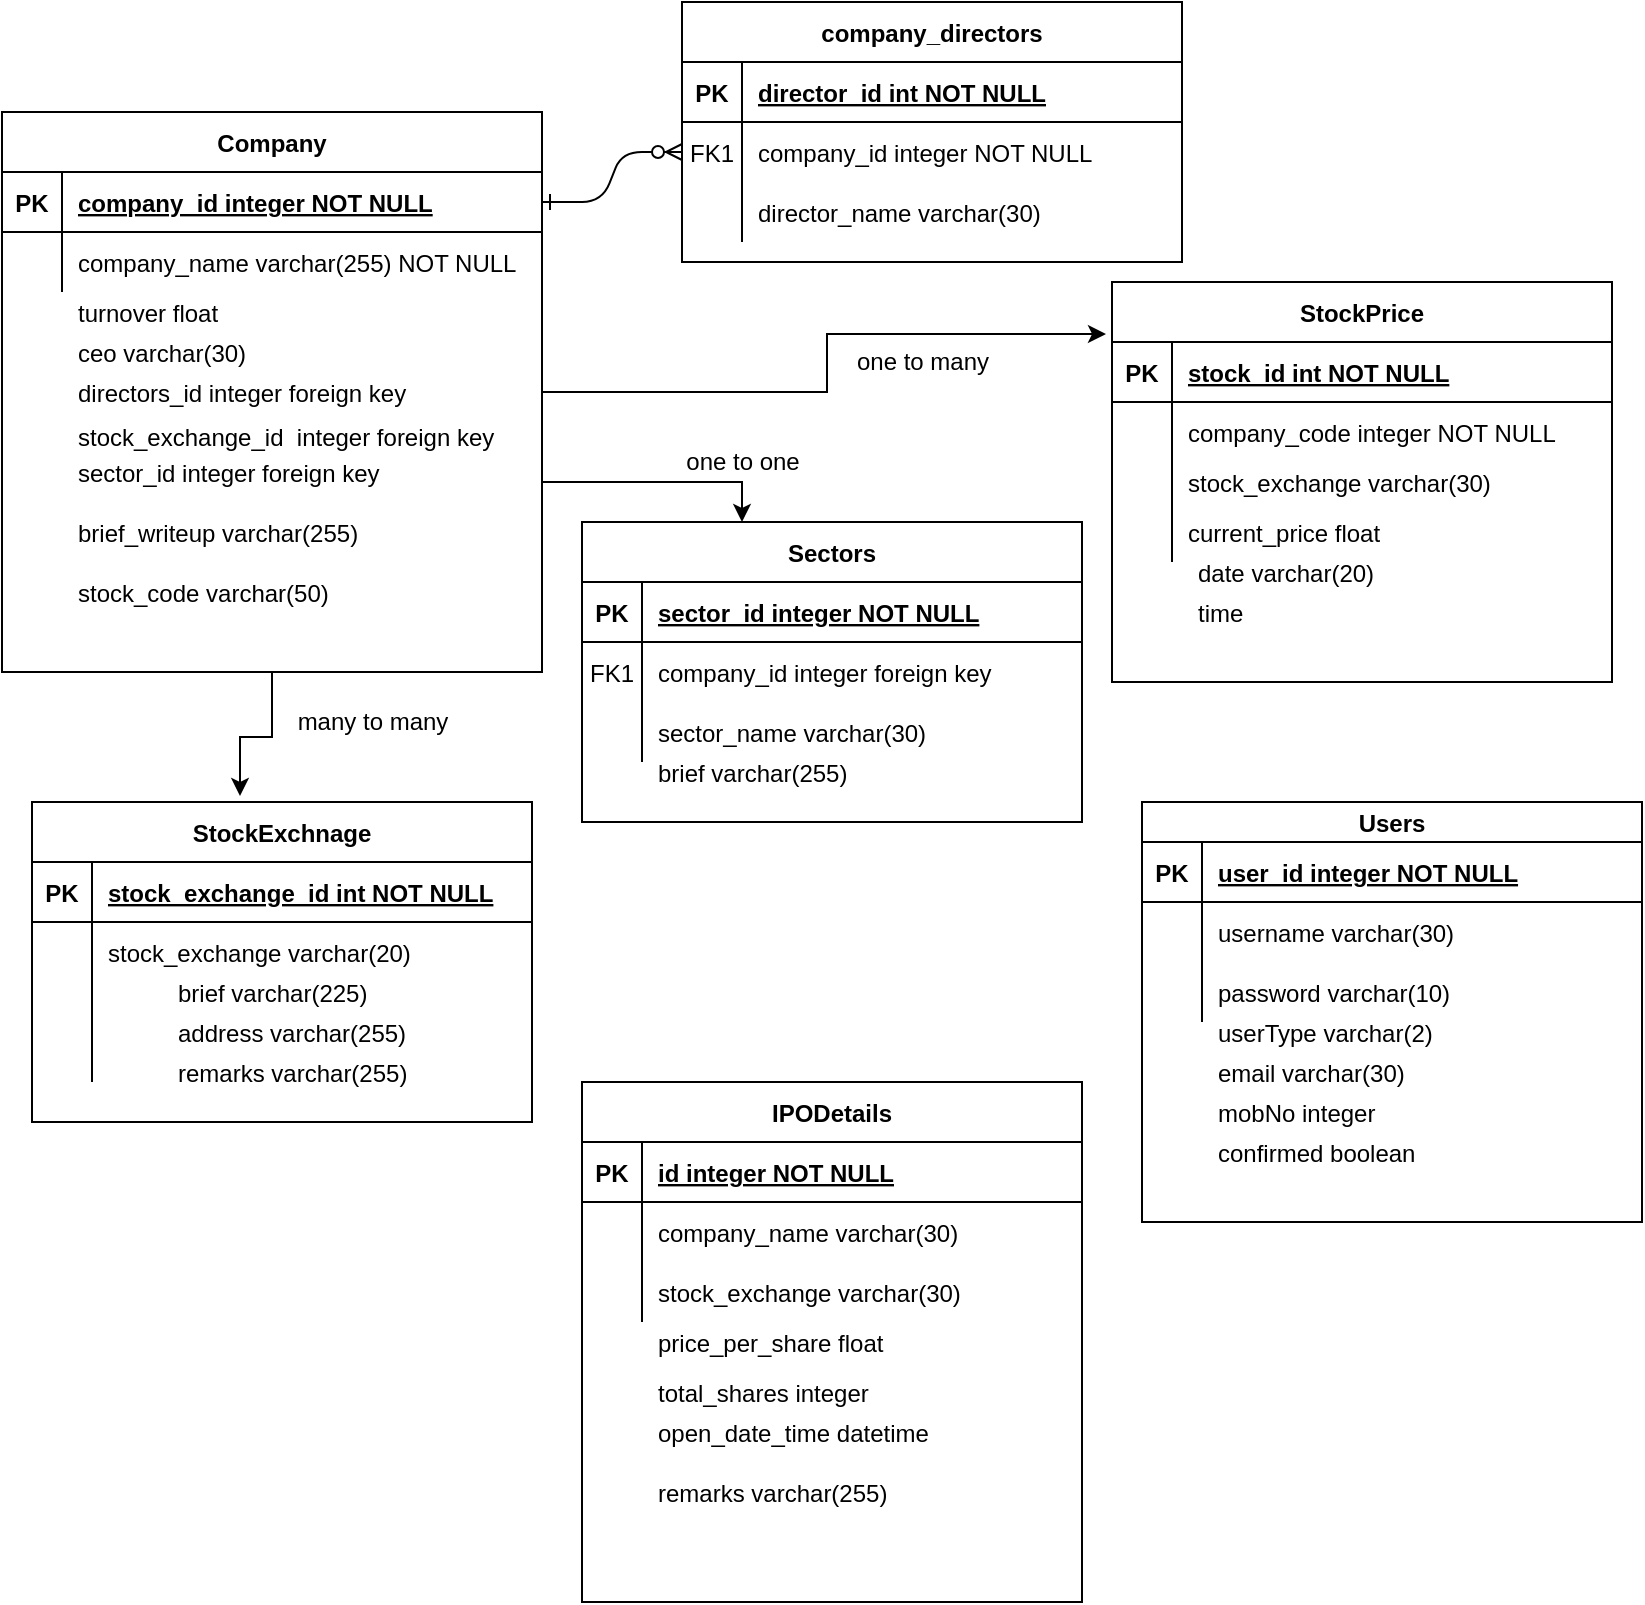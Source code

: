 <mxfile version="14.8.4" type="github">
  <diagram id="R2lEEEUBdFMjLlhIrx00" name="Page-1">
    <mxGraphModel dx="1108" dy="450" grid="1" gridSize="10" guides="1" tooltips="1" connect="1" arrows="1" fold="1" page="1" pageScale="1" pageWidth="850" pageHeight="1100" math="0" shadow="0" extFonts="Permanent Marker^https://fonts.googleapis.com/css?family=Permanent+Marker">
      <root>
        <mxCell id="0" />
        <mxCell id="1" parent="0" />
        <mxCell id="C-vyLk0tnHw3VtMMgP7b-1" value="" style="edgeStyle=entityRelationEdgeStyle;endArrow=ERzeroToMany;startArrow=ERone;endFill=1;startFill=0;" parent="1" source="C-vyLk0tnHw3VtMMgP7b-24" target="C-vyLk0tnHw3VtMMgP7b-6" edge="1">
          <mxGeometry width="100" height="100" relative="1" as="geometry">
            <mxPoint x="340" y="720" as="sourcePoint" />
            <mxPoint x="440" y="620" as="targetPoint" />
          </mxGeometry>
        </mxCell>
        <mxCell id="C-vyLk0tnHw3VtMMgP7b-2" value="company_directors" style="shape=table;startSize=30;container=1;collapsible=1;childLayout=tableLayout;fixedRows=1;rowLines=0;fontStyle=1;align=center;resizeLast=1;" parent="1" vertex="1">
          <mxGeometry x="360" y="10" width="250" height="130" as="geometry" />
        </mxCell>
        <mxCell id="C-vyLk0tnHw3VtMMgP7b-3" value="" style="shape=partialRectangle;collapsible=0;dropTarget=0;pointerEvents=0;fillColor=none;points=[[0,0.5],[1,0.5]];portConstraint=eastwest;top=0;left=0;right=0;bottom=1;" parent="C-vyLk0tnHw3VtMMgP7b-2" vertex="1">
          <mxGeometry y="30" width="250" height="30" as="geometry" />
        </mxCell>
        <mxCell id="C-vyLk0tnHw3VtMMgP7b-4" value="PK" style="shape=partialRectangle;overflow=hidden;connectable=0;fillColor=none;top=0;left=0;bottom=0;right=0;fontStyle=1;" parent="C-vyLk0tnHw3VtMMgP7b-3" vertex="1">
          <mxGeometry width="30" height="30" as="geometry" />
        </mxCell>
        <mxCell id="C-vyLk0tnHw3VtMMgP7b-5" value="director_id int NOT NULL " style="shape=partialRectangle;overflow=hidden;connectable=0;fillColor=none;top=0;left=0;bottom=0;right=0;align=left;spacingLeft=6;fontStyle=5;" parent="C-vyLk0tnHw3VtMMgP7b-3" vertex="1">
          <mxGeometry x="30" width="220" height="30" as="geometry" />
        </mxCell>
        <mxCell id="C-vyLk0tnHw3VtMMgP7b-6" value="" style="shape=partialRectangle;collapsible=0;dropTarget=0;pointerEvents=0;fillColor=none;points=[[0,0.5],[1,0.5]];portConstraint=eastwest;top=0;left=0;right=0;bottom=0;" parent="C-vyLk0tnHw3VtMMgP7b-2" vertex="1">
          <mxGeometry y="60" width="250" height="30" as="geometry" />
        </mxCell>
        <mxCell id="C-vyLk0tnHw3VtMMgP7b-7" value="FK1" style="shape=partialRectangle;overflow=hidden;connectable=0;fillColor=none;top=0;left=0;bottom=0;right=0;" parent="C-vyLk0tnHw3VtMMgP7b-6" vertex="1">
          <mxGeometry width="30" height="30" as="geometry" />
        </mxCell>
        <mxCell id="C-vyLk0tnHw3VtMMgP7b-8" value="company_id integer NOT NULL " style="shape=partialRectangle;overflow=hidden;connectable=0;fillColor=none;top=0;left=0;bottom=0;right=0;align=left;spacingLeft=6;" parent="C-vyLk0tnHw3VtMMgP7b-6" vertex="1">
          <mxGeometry x="30" width="220" height="30" as="geometry" />
        </mxCell>
        <mxCell id="C-vyLk0tnHw3VtMMgP7b-9" value="" style="shape=partialRectangle;collapsible=0;dropTarget=0;pointerEvents=0;fillColor=none;points=[[0,0.5],[1,0.5]];portConstraint=eastwest;top=0;left=0;right=0;bottom=0;" parent="C-vyLk0tnHw3VtMMgP7b-2" vertex="1">
          <mxGeometry y="90" width="250" height="30" as="geometry" />
        </mxCell>
        <mxCell id="C-vyLk0tnHw3VtMMgP7b-10" value="" style="shape=partialRectangle;overflow=hidden;connectable=0;fillColor=none;top=0;left=0;bottom=0;right=0;" parent="C-vyLk0tnHw3VtMMgP7b-9" vertex="1">
          <mxGeometry width="30" height="30" as="geometry" />
        </mxCell>
        <mxCell id="C-vyLk0tnHw3VtMMgP7b-11" value="director_name varchar(30)" style="shape=partialRectangle;overflow=hidden;connectable=0;fillColor=none;top=0;left=0;bottom=0;right=0;align=left;spacingLeft=6;" parent="C-vyLk0tnHw3VtMMgP7b-9" vertex="1">
          <mxGeometry x="30" width="220" height="30" as="geometry" />
        </mxCell>
        <mxCell id="C-vyLk0tnHw3VtMMgP7b-13" value="StockPrice" style="shape=table;startSize=30;container=1;collapsible=1;childLayout=tableLayout;fixedRows=1;rowLines=0;fontStyle=1;align=center;resizeLast=1;" parent="1" vertex="1">
          <mxGeometry x="575" y="150" width="250" height="200" as="geometry" />
        </mxCell>
        <mxCell id="C-vyLk0tnHw3VtMMgP7b-14" value="" style="shape=partialRectangle;collapsible=0;dropTarget=0;pointerEvents=0;fillColor=none;points=[[0,0.5],[1,0.5]];portConstraint=eastwest;top=0;left=0;right=0;bottom=1;" parent="C-vyLk0tnHw3VtMMgP7b-13" vertex="1">
          <mxGeometry y="30" width="250" height="30" as="geometry" />
        </mxCell>
        <mxCell id="C-vyLk0tnHw3VtMMgP7b-15" value="PK" style="shape=partialRectangle;overflow=hidden;connectable=0;fillColor=none;top=0;left=0;bottom=0;right=0;fontStyle=1;" parent="C-vyLk0tnHw3VtMMgP7b-14" vertex="1">
          <mxGeometry width="30" height="30" as="geometry" />
        </mxCell>
        <mxCell id="C-vyLk0tnHw3VtMMgP7b-16" value="stock_id int NOT NULL " style="shape=partialRectangle;overflow=hidden;connectable=0;fillColor=none;top=0;left=0;bottom=0;right=0;align=left;spacingLeft=6;fontStyle=5;" parent="C-vyLk0tnHw3VtMMgP7b-14" vertex="1">
          <mxGeometry x="30" width="220" height="30" as="geometry" />
        </mxCell>
        <mxCell id="C-vyLk0tnHw3VtMMgP7b-17" value="" style="shape=partialRectangle;collapsible=0;dropTarget=0;pointerEvents=0;fillColor=none;points=[[0,0.5],[1,0.5]];portConstraint=eastwest;top=0;left=0;right=0;bottom=0;" parent="C-vyLk0tnHw3VtMMgP7b-13" vertex="1">
          <mxGeometry y="60" width="250" height="30" as="geometry" />
        </mxCell>
        <mxCell id="C-vyLk0tnHw3VtMMgP7b-18" value="" style="shape=partialRectangle;overflow=hidden;connectable=0;fillColor=none;top=0;left=0;bottom=0;right=0;" parent="C-vyLk0tnHw3VtMMgP7b-17" vertex="1">
          <mxGeometry width="30" height="30" as="geometry" />
        </mxCell>
        <mxCell id="C-vyLk0tnHw3VtMMgP7b-19" value="company_code integer NOT NULL" style="shape=partialRectangle;overflow=hidden;connectable=0;fillColor=none;top=0;left=0;bottom=0;right=0;align=left;spacingLeft=6;" parent="C-vyLk0tnHw3VtMMgP7b-17" vertex="1">
          <mxGeometry x="30" width="220" height="30" as="geometry" />
        </mxCell>
        <mxCell id="C-vyLk0tnHw3VtMMgP7b-20" value="" style="shape=partialRectangle;collapsible=0;dropTarget=0;pointerEvents=0;fillColor=none;points=[[0,0.5],[1,0.5]];portConstraint=eastwest;top=0;left=0;right=0;bottom=0;" parent="C-vyLk0tnHw3VtMMgP7b-13" vertex="1">
          <mxGeometry y="90" width="250" height="50" as="geometry" />
        </mxCell>
        <mxCell id="C-vyLk0tnHw3VtMMgP7b-21" value="" style="shape=partialRectangle;overflow=hidden;connectable=0;fillColor=none;top=0;left=0;bottom=0;right=0;" parent="C-vyLk0tnHw3VtMMgP7b-20" vertex="1">
          <mxGeometry width="30" height="50" as="geometry" />
        </mxCell>
        <mxCell id="C-vyLk0tnHw3VtMMgP7b-22" value="" style="shape=partialRectangle;overflow=hidden;connectable=0;fillColor=none;top=0;left=0;bottom=0;right=0;align=left;spacingLeft=6;" parent="C-vyLk0tnHw3VtMMgP7b-20" vertex="1">
          <mxGeometry x="30" width="220" height="50" as="geometry" />
        </mxCell>
        <mxCell id="Dd-2ZHFNZOiI-5CKWsJy-35" style="edgeStyle=orthogonalEdgeStyle;rounded=0;orthogonalLoop=1;jettySize=auto;html=1;exitX=0.5;exitY=1;exitDx=0;exitDy=0;entryX=0.416;entryY=-0.019;entryDx=0;entryDy=0;entryPerimeter=0;" edge="1" parent="1" source="C-vyLk0tnHw3VtMMgP7b-23" target="Dd-2ZHFNZOiI-5CKWsJy-21">
          <mxGeometry relative="1" as="geometry" />
        </mxCell>
        <mxCell id="Dd-2ZHFNZOiI-5CKWsJy-67" style="edgeStyle=orthogonalEdgeStyle;rounded=0;orthogonalLoop=1;jettySize=auto;html=1;exitX=1;exitY=0.5;exitDx=0;exitDy=0;entryX=-0.012;entryY=-0.133;entryDx=0;entryDy=0;entryPerimeter=0;" edge="1" parent="1" source="C-vyLk0tnHw3VtMMgP7b-23" target="C-vyLk0tnHw3VtMMgP7b-14">
          <mxGeometry relative="1" as="geometry" />
        </mxCell>
        <mxCell id="Dd-2ZHFNZOiI-5CKWsJy-68" style="edgeStyle=orthogonalEdgeStyle;rounded=0;orthogonalLoop=1;jettySize=auto;html=1;exitX=1;exitY=0.75;exitDx=0;exitDy=0;" edge="1" parent="1" source="C-vyLk0tnHw3VtMMgP7b-23" target="Dd-2ZHFNZOiI-5CKWsJy-54">
          <mxGeometry relative="1" as="geometry">
            <Array as="points">
              <mxPoint x="290" y="250" />
              <mxPoint x="390" y="250" />
            </Array>
          </mxGeometry>
        </mxCell>
        <mxCell id="C-vyLk0tnHw3VtMMgP7b-23" value="Company" style="shape=table;startSize=30;container=1;collapsible=1;childLayout=tableLayout;fixedRows=1;rowLines=0;fontStyle=1;align=center;resizeLast=1;" parent="1" vertex="1">
          <mxGeometry x="20" y="65" width="270" height="280" as="geometry">
            <mxRectangle x="20" y="60" width="100" height="30" as="alternateBounds" />
          </mxGeometry>
        </mxCell>
        <mxCell id="C-vyLk0tnHw3VtMMgP7b-24" value="" style="shape=partialRectangle;collapsible=0;dropTarget=0;pointerEvents=0;fillColor=none;points=[[0,0.5],[1,0.5]];portConstraint=eastwest;top=0;left=0;right=0;bottom=1;" parent="C-vyLk0tnHw3VtMMgP7b-23" vertex="1">
          <mxGeometry y="30" width="270" height="30" as="geometry" />
        </mxCell>
        <mxCell id="C-vyLk0tnHw3VtMMgP7b-25" value="PK" style="shape=partialRectangle;overflow=hidden;connectable=0;fillColor=none;top=0;left=0;bottom=0;right=0;fontStyle=1;" parent="C-vyLk0tnHw3VtMMgP7b-24" vertex="1">
          <mxGeometry width="30" height="30" as="geometry" />
        </mxCell>
        <mxCell id="C-vyLk0tnHw3VtMMgP7b-26" value="company_id integer NOT NULL " style="shape=partialRectangle;overflow=hidden;connectable=0;fillColor=none;top=0;left=0;bottom=0;right=0;align=left;spacingLeft=6;fontStyle=5;" parent="C-vyLk0tnHw3VtMMgP7b-24" vertex="1">
          <mxGeometry x="30" width="240" height="30" as="geometry" />
        </mxCell>
        <mxCell id="C-vyLk0tnHw3VtMMgP7b-27" value="" style="shape=partialRectangle;collapsible=0;dropTarget=0;pointerEvents=0;fillColor=none;points=[[0,0.5],[1,0.5]];portConstraint=eastwest;top=0;left=0;right=0;bottom=0;" parent="C-vyLk0tnHw3VtMMgP7b-23" vertex="1">
          <mxGeometry y="60" width="270" height="30" as="geometry" />
        </mxCell>
        <mxCell id="C-vyLk0tnHw3VtMMgP7b-28" value="" style="shape=partialRectangle;overflow=hidden;connectable=0;fillColor=none;top=0;left=0;bottom=0;right=0;" parent="C-vyLk0tnHw3VtMMgP7b-27" vertex="1">
          <mxGeometry width="30" height="30" as="geometry" />
        </mxCell>
        <mxCell id="C-vyLk0tnHw3VtMMgP7b-29" value="company_name varchar(255) NOT NULL" style="shape=partialRectangle;overflow=hidden;connectable=0;fillColor=none;top=0;left=0;bottom=0;right=0;align=left;spacingLeft=6;" parent="C-vyLk0tnHw3VtMMgP7b-27" vertex="1">
          <mxGeometry x="30" width="240" height="30" as="geometry" />
        </mxCell>
        <mxCell id="Dd-2ZHFNZOiI-5CKWsJy-2" value="turnover float " style="shape=partialRectangle;overflow=hidden;connectable=0;fillColor=none;top=0;left=0;bottom=0;right=0;align=left;spacingLeft=6;" vertex="1" parent="1">
          <mxGeometry x="50" y="150" width="220" height="30" as="geometry" />
        </mxCell>
        <mxCell id="Dd-2ZHFNZOiI-5CKWsJy-3" value="ceo varchar(30)" style="shape=partialRectangle;overflow=hidden;connectable=0;fillColor=none;top=0;left=0;bottom=0;right=0;align=left;spacingLeft=6;" vertex="1" parent="1">
          <mxGeometry x="50" y="170" width="220" height="30" as="geometry" />
        </mxCell>
        <mxCell id="Dd-2ZHFNZOiI-5CKWsJy-4" value="directors_id integer foreign key" style="shape=partialRectangle;overflow=hidden;connectable=0;fillColor=none;top=0;left=0;bottom=0;right=0;align=left;spacingLeft=6;" vertex="1" parent="1">
          <mxGeometry x="50" y="190" width="220" height="30" as="geometry" />
        </mxCell>
        <mxCell id="Dd-2ZHFNZOiI-5CKWsJy-6" value="" style="shape=partialRectangle;overflow=hidden;connectable=0;fillColor=none;top=0;left=0;bottom=0;right=0;align=left;spacingLeft=6;" vertex="1" parent="1">
          <mxGeometry x="50" y="230" width="220" height="30" as="geometry" />
        </mxCell>
        <mxCell id="Dd-2ZHFNZOiI-5CKWsJy-7" value="" style="shape=partialRectangle;overflow=hidden;connectable=0;fillColor=none;top=0;left=0;bottom=0;right=0;align=left;spacingLeft=6;" vertex="1" parent="1">
          <mxGeometry x="50" y="230" width="220" height="30" as="geometry" />
        </mxCell>
        <mxCell id="Dd-2ZHFNZOiI-5CKWsJy-8" value="sector_id integer foreign key" style="shape=partialRectangle;overflow=hidden;connectable=0;fillColor=none;top=0;left=0;bottom=0;right=0;align=left;spacingLeft=6;" vertex="1" parent="1">
          <mxGeometry x="50" y="230" width="220" height="30" as="geometry" />
        </mxCell>
        <mxCell id="Dd-2ZHFNZOiI-5CKWsJy-9" value="brief_writeup varchar(255)" style="shape=partialRectangle;overflow=hidden;connectable=0;fillColor=none;top=0;left=0;bottom=0;right=0;align=left;spacingLeft=6;" vertex="1" parent="1">
          <mxGeometry x="50" y="260" width="220" height="30" as="geometry" />
        </mxCell>
        <mxCell id="Dd-2ZHFNZOiI-5CKWsJy-10" value="stock_code varchar(50)" style="shape=partialRectangle;overflow=hidden;connectable=0;fillColor=none;top=0;left=0;bottom=0;right=0;align=left;spacingLeft=6;" vertex="1" parent="1">
          <mxGeometry x="50" y="290" width="220" height="30" as="geometry" />
        </mxCell>
        <mxCell id="Dd-2ZHFNZOiI-5CKWsJy-13" value="stock_exchange_id  integer foreign key" style="shape=partialRectangle;overflow=hidden;connectable=0;fillColor=none;top=0;left=0;bottom=0;right=0;align=left;spacingLeft=6;" vertex="1" parent="1">
          <mxGeometry x="50" y="212" width="220" height="30" as="geometry" />
        </mxCell>
        <mxCell id="Dd-2ZHFNZOiI-5CKWsJy-14" value="" style="shape=partialRectangle;overflow=hidden;connectable=0;fillColor=none;top=0;left=0;bottom=0;right=0;align=left;spacingLeft=6;" vertex="1" parent="1">
          <mxGeometry x="400" y="250" width="220" height="30" as="geometry" />
        </mxCell>
        <mxCell id="Dd-2ZHFNZOiI-5CKWsJy-15" value="stock_exchange varchar(30)" style="shape=partialRectangle;overflow=hidden;connectable=0;fillColor=none;top=0;left=0;bottom=0;right=0;align=left;spacingLeft=6;" vertex="1" parent="1">
          <mxGeometry x="605" y="235" width="220" height="30" as="geometry" />
        </mxCell>
        <mxCell id="Dd-2ZHFNZOiI-5CKWsJy-16" value="current_price float " style="shape=partialRectangle;overflow=hidden;connectable=0;fillColor=none;top=0;left=0;bottom=0;right=0;align=left;spacingLeft=6;" vertex="1" parent="1">
          <mxGeometry x="605" y="260" width="220" height="30" as="geometry" />
        </mxCell>
        <mxCell id="Dd-2ZHFNZOiI-5CKWsJy-17" value="date varchar(20)" style="shape=partialRectangle;overflow=hidden;connectable=0;fillColor=none;top=0;left=0;bottom=0;right=0;align=left;spacingLeft=6;" vertex="1" parent="1">
          <mxGeometry x="610" y="280" width="220" height="30" as="geometry" />
        </mxCell>
        <mxCell id="Dd-2ZHFNZOiI-5CKWsJy-18" value="time " style="shape=partialRectangle;overflow=hidden;connectable=0;fillColor=none;top=0;left=0;bottom=0;right=0;align=left;spacingLeft=6;" vertex="1" parent="1">
          <mxGeometry x="610" y="300" width="220" height="30" as="geometry" />
        </mxCell>
        <mxCell id="Dd-2ZHFNZOiI-5CKWsJy-20" value="one to many" style="text;html=1;align=center;verticalAlign=middle;resizable=0;points=[];autosize=1;strokeColor=none;" vertex="1" parent="1">
          <mxGeometry x="440" y="180" width="80" height="20" as="geometry" />
        </mxCell>
        <mxCell id="Dd-2ZHFNZOiI-5CKWsJy-21" value="StockExchnage" style="shape=table;startSize=30;container=1;collapsible=1;childLayout=tableLayout;fixedRows=1;rowLines=0;fontStyle=1;align=center;resizeLast=1;" vertex="1" parent="1">
          <mxGeometry x="35" y="410" width="250" height="160" as="geometry" />
        </mxCell>
        <mxCell id="Dd-2ZHFNZOiI-5CKWsJy-22" value="" style="shape=partialRectangle;collapsible=0;dropTarget=0;pointerEvents=0;fillColor=none;points=[[0,0.5],[1,0.5]];portConstraint=eastwest;top=0;left=0;right=0;bottom=1;" vertex="1" parent="Dd-2ZHFNZOiI-5CKWsJy-21">
          <mxGeometry y="30" width="250" height="30" as="geometry" />
        </mxCell>
        <mxCell id="Dd-2ZHFNZOiI-5CKWsJy-23" value="PK" style="shape=partialRectangle;overflow=hidden;connectable=0;fillColor=none;top=0;left=0;bottom=0;right=0;fontStyle=1;" vertex="1" parent="Dd-2ZHFNZOiI-5CKWsJy-22">
          <mxGeometry width="30" height="30" as="geometry" />
        </mxCell>
        <mxCell id="Dd-2ZHFNZOiI-5CKWsJy-24" value="stock_exchange_id int NOT NULL " style="shape=partialRectangle;overflow=hidden;connectable=0;fillColor=none;top=0;left=0;bottom=0;right=0;align=left;spacingLeft=6;fontStyle=5;" vertex="1" parent="Dd-2ZHFNZOiI-5CKWsJy-22">
          <mxGeometry x="30" width="220" height="30" as="geometry" />
        </mxCell>
        <mxCell id="Dd-2ZHFNZOiI-5CKWsJy-25" value="" style="shape=partialRectangle;collapsible=0;dropTarget=0;pointerEvents=0;fillColor=none;points=[[0,0.5],[1,0.5]];portConstraint=eastwest;top=0;left=0;right=0;bottom=0;" vertex="1" parent="Dd-2ZHFNZOiI-5CKWsJy-21">
          <mxGeometry y="60" width="250" height="30" as="geometry" />
        </mxCell>
        <mxCell id="Dd-2ZHFNZOiI-5CKWsJy-26" value="" style="shape=partialRectangle;overflow=hidden;connectable=0;fillColor=none;top=0;left=0;bottom=0;right=0;" vertex="1" parent="Dd-2ZHFNZOiI-5CKWsJy-25">
          <mxGeometry width="30" height="30" as="geometry" />
        </mxCell>
        <mxCell id="Dd-2ZHFNZOiI-5CKWsJy-27" value="stock_exchange varchar(20)" style="shape=partialRectangle;overflow=hidden;connectable=0;fillColor=none;top=0;left=0;bottom=0;right=0;align=left;spacingLeft=6;" vertex="1" parent="Dd-2ZHFNZOiI-5CKWsJy-25">
          <mxGeometry x="30" width="220" height="30" as="geometry" />
        </mxCell>
        <mxCell id="Dd-2ZHFNZOiI-5CKWsJy-28" value="" style="shape=partialRectangle;collapsible=0;dropTarget=0;pointerEvents=0;fillColor=none;points=[[0,0.5],[1,0.5]];portConstraint=eastwest;top=0;left=0;right=0;bottom=0;" vertex="1" parent="Dd-2ZHFNZOiI-5CKWsJy-21">
          <mxGeometry y="90" width="250" height="50" as="geometry" />
        </mxCell>
        <mxCell id="Dd-2ZHFNZOiI-5CKWsJy-29" value="" style="shape=partialRectangle;overflow=hidden;connectable=0;fillColor=none;top=0;left=0;bottom=0;right=0;" vertex="1" parent="Dd-2ZHFNZOiI-5CKWsJy-28">
          <mxGeometry width="30" height="50" as="geometry" />
        </mxCell>
        <mxCell id="Dd-2ZHFNZOiI-5CKWsJy-30" value="" style="shape=partialRectangle;overflow=hidden;connectable=0;fillColor=none;top=0;left=0;bottom=0;right=0;align=left;spacingLeft=6;" vertex="1" parent="Dd-2ZHFNZOiI-5CKWsJy-28">
          <mxGeometry x="30" width="220" height="50" as="geometry" />
        </mxCell>
        <mxCell id="Dd-2ZHFNZOiI-5CKWsJy-31" value="brief varchar(225)" style="shape=partialRectangle;overflow=hidden;connectable=0;fillColor=none;top=0;left=0;bottom=0;right=0;align=left;spacingLeft=6;" vertex="1" parent="1">
          <mxGeometry x="100" y="490" width="220" height="30" as="geometry" />
        </mxCell>
        <mxCell id="Dd-2ZHFNZOiI-5CKWsJy-32" value="address varchar(255)" style="shape=partialRectangle;overflow=hidden;connectable=0;fillColor=none;top=0;left=0;bottom=0;right=0;align=left;spacingLeft=6;" vertex="1" parent="1">
          <mxGeometry x="100" y="510" width="220" height="30" as="geometry" />
        </mxCell>
        <mxCell id="Dd-2ZHFNZOiI-5CKWsJy-33" value="remarks varchar(255)" style="shape=partialRectangle;overflow=hidden;connectable=0;fillColor=none;top=0;left=0;bottom=0;right=0;align=left;spacingLeft=6;" vertex="1" parent="1">
          <mxGeometry x="100" y="530" width="220" height="30" as="geometry" />
        </mxCell>
        <mxCell id="Dd-2ZHFNZOiI-5CKWsJy-38" value="Users" style="shape=table;startSize=20;container=1;collapsible=1;childLayout=tableLayout;fixedRows=1;rowLines=0;fontStyle=1;align=center;resizeLast=1;" vertex="1" parent="1">
          <mxGeometry x="590" y="410" width="250" height="210" as="geometry" />
        </mxCell>
        <mxCell id="Dd-2ZHFNZOiI-5CKWsJy-39" value="" style="shape=partialRectangle;collapsible=0;dropTarget=0;pointerEvents=0;fillColor=none;points=[[0,0.5],[1,0.5]];portConstraint=eastwest;top=0;left=0;right=0;bottom=1;" vertex="1" parent="Dd-2ZHFNZOiI-5CKWsJy-38">
          <mxGeometry y="20" width="250" height="30" as="geometry" />
        </mxCell>
        <mxCell id="Dd-2ZHFNZOiI-5CKWsJy-40" value="PK" style="shape=partialRectangle;overflow=hidden;connectable=0;fillColor=none;top=0;left=0;bottom=0;right=0;fontStyle=1;" vertex="1" parent="Dd-2ZHFNZOiI-5CKWsJy-39">
          <mxGeometry width="30" height="30" as="geometry" />
        </mxCell>
        <mxCell id="Dd-2ZHFNZOiI-5CKWsJy-41" value="user_id integer NOT NULL" style="shape=partialRectangle;overflow=hidden;connectable=0;fillColor=none;top=0;left=0;bottom=0;right=0;align=left;spacingLeft=6;fontStyle=5;" vertex="1" parent="Dd-2ZHFNZOiI-5CKWsJy-39">
          <mxGeometry x="30" width="220" height="30" as="geometry" />
        </mxCell>
        <mxCell id="Dd-2ZHFNZOiI-5CKWsJy-42" value="" style="shape=partialRectangle;collapsible=0;dropTarget=0;pointerEvents=0;fillColor=none;points=[[0,0.5],[1,0.5]];portConstraint=eastwest;top=0;left=0;right=0;bottom=0;" vertex="1" parent="Dd-2ZHFNZOiI-5CKWsJy-38">
          <mxGeometry y="50" width="250" height="30" as="geometry" />
        </mxCell>
        <mxCell id="Dd-2ZHFNZOiI-5CKWsJy-43" value="" style="shape=partialRectangle;overflow=hidden;connectable=0;fillColor=none;top=0;left=0;bottom=0;right=0;" vertex="1" parent="Dd-2ZHFNZOiI-5CKWsJy-42">
          <mxGeometry width="30" height="30" as="geometry" />
        </mxCell>
        <mxCell id="Dd-2ZHFNZOiI-5CKWsJy-44" value="username varchar(30) " style="shape=partialRectangle;overflow=hidden;connectable=0;fillColor=none;top=0;left=0;bottom=0;right=0;align=left;spacingLeft=6;" vertex="1" parent="Dd-2ZHFNZOiI-5CKWsJy-42">
          <mxGeometry x="30" width="220" height="30" as="geometry" />
        </mxCell>
        <mxCell id="Dd-2ZHFNZOiI-5CKWsJy-45" value="" style="shape=partialRectangle;collapsible=0;dropTarget=0;pointerEvents=0;fillColor=none;points=[[0,0.5],[1,0.5]];portConstraint=eastwest;top=0;left=0;right=0;bottom=0;" vertex="1" parent="Dd-2ZHFNZOiI-5CKWsJy-38">
          <mxGeometry y="80" width="250" height="30" as="geometry" />
        </mxCell>
        <mxCell id="Dd-2ZHFNZOiI-5CKWsJy-46" value="" style="shape=partialRectangle;overflow=hidden;connectable=0;fillColor=none;top=0;left=0;bottom=0;right=0;" vertex="1" parent="Dd-2ZHFNZOiI-5CKWsJy-45">
          <mxGeometry width="30" height="30" as="geometry" />
        </mxCell>
        <mxCell id="Dd-2ZHFNZOiI-5CKWsJy-47" value="password varchar(10)" style="shape=partialRectangle;overflow=hidden;connectable=0;fillColor=none;top=0;left=0;bottom=0;right=0;align=left;spacingLeft=6;" vertex="1" parent="Dd-2ZHFNZOiI-5CKWsJy-45">
          <mxGeometry x="30" width="220" height="30" as="geometry" />
        </mxCell>
        <mxCell id="Dd-2ZHFNZOiI-5CKWsJy-49" value="userType varchar(2)" style="shape=partialRectangle;overflow=hidden;connectable=0;fillColor=none;top=0;left=0;bottom=0;right=0;align=left;spacingLeft=6;" vertex="1" parent="1">
          <mxGeometry x="620" y="510" width="220" height="30" as="geometry" />
        </mxCell>
        <mxCell id="Dd-2ZHFNZOiI-5CKWsJy-51" value="email varchar(30)" style="shape=partialRectangle;overflow=hidden;connectable=0;fillColor=none;top=0;left=0;bottom=0;right=0;align=left;spacingLeft=6;" vertex="1" parent="1">
          <mxGeometry x="620" y="530" width="220" height="30" as="geometry" />
        </mxCell>
        <mxCell id="Dd-2ZHFNZOiI-5CKWsJy-52" value="mobNo integer" style="shape=partialRectangle;overflow=hidden;connectable=0;fillColor=none;top=0;left=0;bottom=0;right=0;align=left;spacingLeft=6;" vertex="1" parent="1">
          <mxGeometry x="620" y="550" width="220" height="30" as="geometry" />
        </mxCell>
        <mxCell id="Dd-2ZHFNZOiI-5CKWsJy-53" value="confirmed boolean" style="shape=partialRectangle;overflow=hidden;connectable=0;fillColor=none;top=0;left=0;bottom=0;right=0;align=left;spacingLeft=6;" vertex="1" parent="1">
          <mxGeometry x="620" y="570" width="220" height="30" as="geometry" />
        </mxCell>
        <mxCell id="Dd-2ZHFNZOiI-5CKWsJy-54" value="Sectors" style="shape=table;startSize=30;container=1;collapsible=1;childLayout=tableLayout;fixedRows=1;rowLines=0;fontStyle=1;align=center;resizeLast=1;" vertex="1" parent="1">
          <mxGeometry x="310" y="270" width="250" height="150" as="geometry" />
        </mxCell>
        <mxCell id="Dd-2ZHFNZOiI-5CKWsJy-55" value="" style="shape=partialRectangle;collapsible=0;dropTarget=0;pointerEvents=0;fillColor=none;points=[[0,0.5],[1,0.5]];portConstraint=eastwest;top=0;left=0;right=0;bottom=1;" vertex="1" parent="Dd-2ZHFNZOiI-5CKWsJy-54">
          <mxGeometry y="30" width="250" height="30" as="geometry" />
        </mxCell>
        <mxCell id="Dd-2ZHFNZOiI-5CKWsJy-56" value="PK" style="shape=partialRectangle;overflow=hidden;connectable=0;fillColor=none;top=0;left=0;bottom=0;right=0;fontStyle=1;" vertex="1" parent="Dd-2ZHFNZOiI-5CKWsJy-55">
          <mxGeometry width="30" height="30" as="geometry" />
        </mxCell>
        <mxCell id="Dd-2ZHFNZOiI-5CKWsJy-57" value="sector_id integer NOT NULL" style="shape=partialRectangle;overflow=hidden;connectable=0;fillColor=none;top=0;left=0;bottom=0;right=0;align=left;spacingLeft=6;fontStyle=5;" vertex="1" parent="Dd-2ZHFNZOiI-5CKWsJy-55">
          <mxGeometry x="30" width="220" height="30" as="geometry" />
        </mxCell>
        <mxCell id="Dd-2ZHFNZOiI-5CKWsJy-58" value="" style="shape=partialRectangle;collapsible=0;dropTarget=0;pointerEvents=0;fillColor=none;points=[[0,0.5],[1,0.5]];portConstraint=eastwest;top=0;left=0;right=0;bottom=0;" vertex="1" parent="Dd-2ZHFNZOiI-5CKWsJy-54">
          <mxGeometry y="60" width="250" height="30" as="geometry" />
        </mxCell>
        <mxCell id="Dd-2ZHFNZOiI-5CKWsJy-59" value="FK1" style="shape=partialRectangle;overflow=hidden;connectable=0;fillColor=none;top=0;left=0;bottom=0;right=0;" vertex="1" parent="Dd-2ZHFNZOiI-5CKWsJy-58">
          <mxGeometry width="30" height="30" as="geometry" />
        </mxCell>
        <mxCell id="Dd-2ZHFNZOiI-5CKWsJy-60" value="company_id integer foreign key" style="shape=partialRectangle;overflow=hidden;connectable=0;fillColor=none;top=0;left=0;bottom=0;right=0;align=left;spacingLeft=6;" vertex="1" parent="Dd-2ZHFNZOiI-5CKWsJy-58">
          <mxGeometry x="30" width="220" height="30" as="geometry" />
        </mxCell>
        <mxCell id="Dd-2ZHFNZOiI-5CKWsJy-61" value="" style="shape=partialRectangle;collapsible=0;dropTarget=0;pointerEvents=0;fillColor=none;points=[[0,0.5],[1,0.5]];portConstraint=eastwest;top=0;left=0;right=0;bottom=0;" vertex="1" parent="Dd-2ZHFNZOiI-5CKWsJy-54">
          <mxGeometry y="90" width="250" height="30" as="geometry" />
        </mxCell>
        <mxCell id="Dd-2ZHFNZOiI-5CKWsJy-62" value="" style="shape=partialRectangle;overflow=hidden;connectable=0;fillColor=none;top=0;left=0;bottom=0;right=0;" vertex="1" parent="Dd-2ZHFNZOiI-5CKWsJy-61">
          <mxGeometry width="30" height="30" as="geometry" />
        </mxCell>
        <mxCell id="Dd-2ZHFNZOiI-5CKWsJy-63" value="sector_name varchar(30)" style="shape=partialRectangle;overflow=hidden;connectable=0;fillColor=none;top=0;left=0;bottom=0;right=0;align=left;spacingLeft=6;" vertex="1" parent="Dd-2ZHFNZOiI-5CKWsJy-61">
          <mxGeometry x="30" width="220" height="30" as="geometry" />
        </mxCell>
        <mxCell id="Dd-2ZHFNZOiI-5CKWsJy-65" value="brief varchar(255)" style="shape=partialRectangle;overflow=hidden;connectable=0;fillColor=none;top=0;left=0;bottom=0;right=0;align=left;spacingLeft=6;" vertex="1" parent="1">
          <mxGeometry x="340" y="380" width="220" height="30" as="geometry" />
        </mxCell>
        <mxCell id="Dd-2ZHFNZOiI-5CKWsJy-69" value="one to one" style="text;html=1;align=center;verticalAlign=middle;resizable=0;points=[];autosize=1;strokeColor=none;" vertex="1" parent="1">
          <mxGeometry x="355" y="230" width="70" height="20" as="geometry" />
        </mxCell>
        <mxCell id="Dd-2ZHFNZOiI-5CKWsJy-71" value="many to many" style="text;html=1;align=center;verticalAlign=middle;resizable=0;points=[];autosize=1;strokeColor=none;" vertex="1" parent="1">
          <mxGeometry x="160" y="360" width="90" height="20" as="geometry" />
        </mxCell>
        <mxCell id="Dd-2ZHFNZOiI-5CKWsJy-72" value="IPODetails" style="shape=table;startSize=30;container=1;collapsible=1;childLayout=tableLayout;fixedRows=1;rowLines=0;fontStyle=1;align=center;resizeLast=1;" vertex="1" parent="1">
          <mxGeometry x="310" y="550" width="250" height="260" as="geometry" />
        </mxCell>
        <mxCell id="Dd-2ZHFNZOiI-5CKWsJy-73" value="" style="shape=partialRectangle;collapsible=0;dropTarget=0;pointerEvents=0;fillColor=none;points=[[0,0.5],[1,0.5]];portConstraint=eastwest;top=0;left=0;right=0;bottom=1;" vertex="1" parent="Dd-2ZHFNZOiI-5CKWsJy-72">
          <mxGeometry y="30" width="250" height="30" as="geometry" />
        </mxCell>
        <mxCell id="Dd-2ZHFNZOiI-5CKWsJy-74" value="PK" style="shape=partialRectangle;overflow=hidden;connectable=0;fillColor=none;top=0;left=0;bottom=0;right=0;fontStyle=1;" vertex="1" parent="Dd-2ZHFNZOiI-5CKWsJy-73">
          <mxGeometry width="30" height="30" as="geometry" />
        </mxCell>
        <mxCell id="Dd-2ZHFNZOiI-5CKWsJy-75" value="id integer NOT NULL" style="shape=partialRectangle;overflow=hidden;connectable=0;fillColor=none;top=0;left=0;bottom=0;right=0;align=left;spacingLeft=6;fontStyle=5;" vertex="1" parent="Dd-2ZHFNZOiI-5CKWsJy-73">
          <mxGeometry x="30" width="220" height="30" as="geometry" />
        </mxCell>
        <mxCell id="Dd-2ZHFNZOiI-5CKWsJy-76" value="" style="shape=partialRectangle;collapsible=0;dropTarget=0;pointerEvents=0;fillColor=none;points=[[0,0.5],[1,0.5]];portConstraint=eastwest;top=0;left=0;right=0;bottom=0;" vertex="1" parent="Dd-2ZHFNZOiI-5CKWsJy-72">
          <mxGeometry y="60" width="250" height="30" as="geometry" />
        </mxCell>
        <mxCell id="Dd-2ZHFNZOiI-5CKWsJy-77" value="" style="shape=partialRectangle;overflow=hidden;connectable=0;fillColor=none;top=0;left=0;bottom=0;right=0;" vertex="1" parent="Dd-2ZHFNZOiI-5CKWsJy-76">
          <mxGeometry width="30" height="30" as="geometry" />
        </mxCell>
        <mxCell id="Dd-2ZHFNZOiI-5CKWsJy-78" value="company_name varchar(30)" style="shape=partialRectangle;overflow=hidden;connectable=0;fillColor=none;top=0;left=0;bottom=0;right=0;align=left;spacingLeft=6;" vertex="1" parent="Dd-2ZHFNZOiI-5CKWsJy-76">
          <mxGeometry x="30" width="220" height="30" as="geometry" />
        </mxCell>
        <mxCell id="Dd-2ZHFNZOiI-5CKWsJy-79" value="" style="shape=partialRectangle;collapsible=0;dropTarget=0;pointerEvents=0;fillColor=none;points=[[0,0.5],[1,0.5]];portConstraint=eastwest;top=0;left=0;right=0;bottom=0;" vertex="1" parent="Dd-2ZHFNZOiI-5CKWsJy-72">
          <mxGeometry y="90" width="250" height="30" as="geometry" />
        </mxCell>
        <mxCell id="Dd-2ZHFNZOiI-5CKWsJy-80" value="" style="shape=partialRectangle;overflow=hidden;connectable=0;fillColor=none;top=0;left=0;bottom=0;right=0;" vertex="1" parent="Dd-2ZHFNZOiI-5CKWsJy-79">
          <mxGeometry width="30" height="30" as="geometry" />
        </mxCell>
        <mxCell id="Dd-2ZHFNZOiI-5CKWsJy-81" value="stock_exchange varchar(30)" style="shape=partialRectangle;overflow=hidden;connectable=0;fillColor=none;top=0;left=0;bottom=0;right=0;align=left;spacingLeft=6;" vertex="1" parent="Dd-2ZHFNZOiI-5CKWsJy-79">
          <mxGeometry x="30" width="220" height="30" as="geometry" />
        </mxCell>
        <mxCell id="Dd-2ZHFNZOiI-5CKWsJy-83" value="price_per_share float " style="shape=partialRectangle;overflow=hidden;connectable=0;fillColor=none;top=0;left=0;bottom=0;right=0;align=left;spacingLeft=6;" vertex="1" parent="1">
          <mxGeometry x="340" y="665" width="220" height="30" as="geometry" />
        </mxCell>
        <mxCell id="Dd-2ZHFNZOiI-5CKWsJy-84" value="total_shares integer" style="shape=partialRectangle;overflow=hidden;connectable=0;fillColor=none;top=0;left=0;bottom=0;right=0;align=left;spacingLeft=6;" vertex="1" parent="1">
          <mxGeometry x="340" y="690" width="220" height="30" as="geometry" />
        </mxCell>
        <mxCell id="Dd-2ZHFNZOiI-5CKWsJy-85" value="open_date_time datetime" style="shape=partialRectangle;overflow=hidden;connectable=0;fillColor=none;top=0;left=0;bottom=0;right=0;align=left;spacingLeft=6;" vertex="1" parent="1">
          <mxGeometry x="340" y="710" width="220" height="30" as="geometry" />
        </mxCell>
        <mxCell id="Dd-2ZHFNZOiI-5CKWsJy-86" value="remarks varchar(255)" style="shape=partialRectangle;overflow=hidden;connectable=0;fillColor=none;top=0;left=0;bottom=0;right=0;align=left;spacingLeft=6;" vertex="1" parent="1">
          <mxGeometry x="340" y="740" width="220" height="30" as="geometry" />
        </mxCell>
      </root>
    </mxGraphModel>
  </diagram>
</mxfile>
